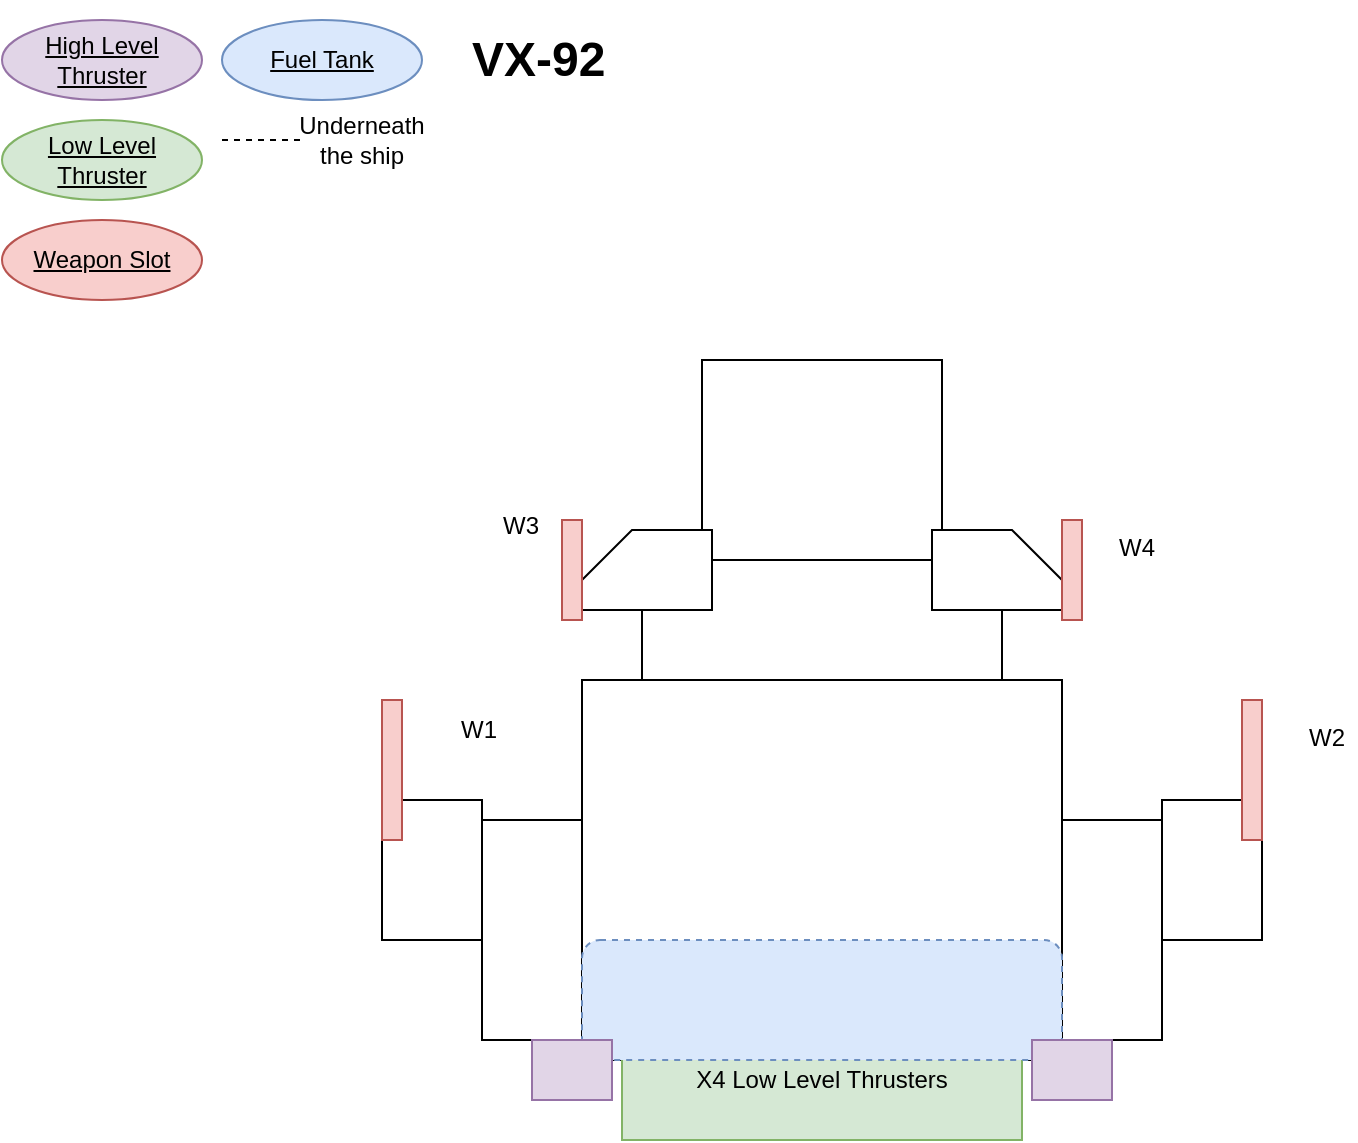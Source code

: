 <mxfile version="13.0.1" type="device"><diagram id="451QG2KkwpZAX9TyHS70" name="Page-1"><mxGraphModel dx="1185" dy="594" grid="1" gridSize="10" guides="1" tooltips="1" connect="1" arrows="1" fold="1" page="1" pageScale="1" pageWidth="850" pageHeight="1100" math="0" shadow="0"><root><mxCell id="0"/><mxCell id="1" parent="0"/><mxCell id="BFOJLIZUagu-pFCMkl3w-14" value="High Level Thruster" style="ellipse;whiteSpace=wrap;html=1;align=center;fontStyle=4;fillColor=#e1d5e7;strokeColor=#9673a6;" parent="1" vertex="1"><mxGeometry x="10" y="10" width="100" height="40" as="geometry"/></mxCell><mxCell id="BFOJLIZUagu-pFCMkl3w-16" value="Low Level Thruster" style="ellipse;whiteSpace=wrap;html=1;align=center;fontStyle=4;fillColor=#d5e8d4;strokeColor=#82b366;" parent="1" vertex="1"><mxGeometry x="10" y="60" width="100" height="40" as="geometry"/></mxCell><mxCell id="BFOJLIZUagu-pFCMkl3w-17" value="Weapon Slot" style="ellipse;whiteSpace=wrap;html=1;align=center;fontStyle=4;fillColor=#f8cecc;strokeColor=#b85450;" parent="1" vertex="1"><mxGeometry x="10" y="110" width="100" height="40" as="geometry"/></mxCell><mxCell id="BFOJLIZUagu-pFCMkl3w-29" value="Fuel Tank" style="ellipse;whiteSpace=wrap;html=1;align=center;fontStyle=4;fillColor=#dae8fc;strokeColor=#6c8ebf;" parent="1" vertex="1"><mxGeometry x="120" y="10" width="100" height="40" as="geometry"/></mxCell><mxCell id="BFOJLIZUagu-pFCMkl3w-31" value="&lt;h1&gt;VX-92&lt;/h1&gt;" style="text;html=1;strokeColor=none;fillColor=none;spacing=5;spacingTop=-20;whiteSpace=wrap;overflow=hidden;rounded=0;dashed=1;" parent="1" vertex="1"><mxGeometry x="240" y="10" width="190" height="40" as="geometry"/></mxCell><mxCell id="BFOJLIZUagu-pFCMkl3w-33" value="" style="endArrow=none;dashed=1;html=1;" parent="1" edge="1"><mxGeometry width="50" height="50" relative="1" as="geometry"><mxPoint x="120" y="70" as="sourcePoint"/><mxPoint x="160" y="70" as="targetPoint"/></mxGeometry></mxCell><mxCell id="BFOJLIZUagu-pFCMkl3w-34" value="Underneath the ship" style="text;html=1;strokeColor=none;fillColor=none;align=center;verticalAlign=middle;whiteSpace=wrap;rounded=0;" parent="1" vertex="1"><mxGeometry x="170" y="60" width="40" height="20" as="geometry"/></mxCell><mxCell id="emrMHfxPC7XSEG9ExqdD-1" value="" style="rounded=0;whiteSpace=wrap;html=1;" vertex="1" parent="1"><mxGeometry x="360" y="180" width="120" height="220" as="geometry"/></mxCell><mxCell id="emrMHfxPC7XSEG9ExqdD-2" value="" style="rounded=0;whiteSpace=wrap;html=1;" vertex="1" parent="1"><mxGeometry x="330" y="280" width="180" height="250" as="geometry"/></mxCell><mxCell id="emrMHfxPC7XSEG9ExqdD-3" value="" style="rounded=0;whiteSpace=wrap;html=1;" vertex="1" parent="1"><mxGeometry x="300" y="340" width="240" height="190" as="geometry"/></mxCell><mxCell id="emrMHfxPC7XSEG9ExqdD-4" value="" style="rounded=0;whiteSpace=wrap;html=1;" vertex="1" parent="1"><mxGeometry x="250" y="410" width="50" height="110" as="geometry"/></mxCell><mxCell id="emrMHfxPC7XSEG9ExqdD-5" value="" style="rounded=0;whiteSpace=wrap;html=1;" vertex="1" parent="1"><mxGeometry x="540" y="410" width="50" height="110" as="geometry"/></mxCell><mxCell id="emrMHfxPC7XSEG9ExqdD-6" value="" style="rounded=0;whiteSpace=wrap;html=1;" vertex="1" parent="1"><mxGeometry x="200" y="400" width="50" height="70" as="geometry"/></mxCell><mxCell id="emrMHfxPC7XSEG9ExqdD-7" value="" style="rounded=0;whiteSpace=wrap;html=1;" vertex="1" parent="1"><mxGeometry x="590" y="400" width="50" height="70" as="geometry"/></mxCell><mxCell id="emrMHfxPC7XSEG9ExqdD-8" value="" style="rounded=0;whiteSpace=wrap;html=1;fillColor=#f8cecc;strokeColor=#b85450;" vertex="1" parent="1"><mxGeometry x="630" y="350" width="10" height="70" as="geometry"/></mxCell><mxCell id="emrMHfxPC7XSEG9ExqdD-9" value="" style="rounded=0;whiteSpace=wrap;html=1;fillColor=#f8cecc;strokeColor=#b85450;" vertex="1" parent="1"><mxGeometry x="200" y="350" width="10" height="70" as="geometry"/></mxCell><mxCell id="emrMHfxPC7XSEG9ExqdD-10" value="" style="shape=card;whiteSpace=wrap;html=1;rotation=90;" vertex="1" parent="1"><mxGeometry x="490" y="250" width="40" height="70" as="geometry"/></mxCell><mxCell id="emrMHfxPC7XSEG9ExqdD-12" value="" style="shape=card;whiteSpace=wrap;html=1;rotation=90;flipH=0;flipV=1;" vertex="1" parent="1"><mxGeometry x="310" y="250" width="40" height="70" as="geometry"/></mxCell><mxCell id="emrMHfxPC7XSEG9ExqdD-14" value="" style="rounded=0;whiteSpace=wrap;html=1;fillColor=#f8cecc;strokeColor=#b85450;" vertex="1" parent="1"><mxGeometry x="540" y="260" width="10" height="50" as="geometry"/></mxCell><mxCell id="emrMHfxPC7XSEG9ExqdD-15" value="" style="rounded=0;whiteSpace=wrap;html=1;fillColor=#f8cecc;strokeColor=#b85450;" vertex="1" parent="1"><mxGeometry x="290" y="260" width="10" height="50" as="geometry"/></mxCell><mxCell id="emrMHfxPC7XSEG9ExqdD-16" value="X4 Low Level Thrusters" style="rounded=0;whiteSpace=wrap;html=1;fillColor=#d5e8d4;strokeColor=#82b366;" vertex="1" parent="1"><mxGeometry x="320" y="510" width="200" height="60" as="geometry"/></mxCell><mxCell id="emrMHfxPC7XSEG9ExqdD-17" value="" style="rounded=1;whiteSpace=wrap;html=1;dashed=1;fillColor=#dae8fc;strokeColor=#6c8ebf;" vertex="1" parent="1"><mxGeometry x="300" y="470" width="240" height="60" as="geometry"/></mxCell><mxCell id="emrMHfxPC7XSEG9ExqdD-18" value="" style="rounded=0;whiteSpace=wrap;html=1;fillColor=#e1d5e7;strokeColor=#9673a6;" vertex="1" parent="1"><mxGeometry x="275" y="520" width="40" height="30" as="geometry"/></mxCell><mxCell id="emrMHfxPC7XSEG9ExqdD-19" value="" style="rounded=0;whiteSpace=wrap;html=1;fillColor=#e1d5e7;strokeColor=#9673a6;" vertex="1" parent="1"><mxGeometry x="525" y="520" width="40" height="30" as="geometry"/></mxCell><mxCell id="emrMHfxPC7XSEG9ExqdD-20" value="W1" style="text;html=1;align=center;verticalAlign=middle;resizable=0;points=[];autosize=1;" vertex="1" parent="1"><mxGeometry x="233" y="355" width="30" height="20" as="geometry"/></mxCell><mxCell id="emrMHfxPC7XSEG9ExqdD-21" value="W2" style="text;html=1;align=center;verticalAlign=middle;resizable=0;points=[];autosize=1;" vertex="1" parent="1"><mxGeometry x="657" y="359" width="30" height="20" as="geometry"/></mxCell><mxCell id="emrMHfxPC7XSEG9ExqdD-22" value="W4" style="text;html=1;align=center;verticalAlign=middle;resizable=0;points=[];autosize=1;" vertex="1" parent="1"><mxGeometry x="562" y="264" width="30" height="20" as="geometry"/></mxCell><mxCell id="emrMHfxPC7XSEG9ExqdD-23" value="W3" style="text;html=1;align=center;verticalAlign=middle;resizable=0;points=[];autosize=1;" vertex="1" parent="1"><mxGeometry x="254" y="253" width="30" height="20" as="geometry"/></mxCell></root></mxGraphModel></diagram></mxfile>